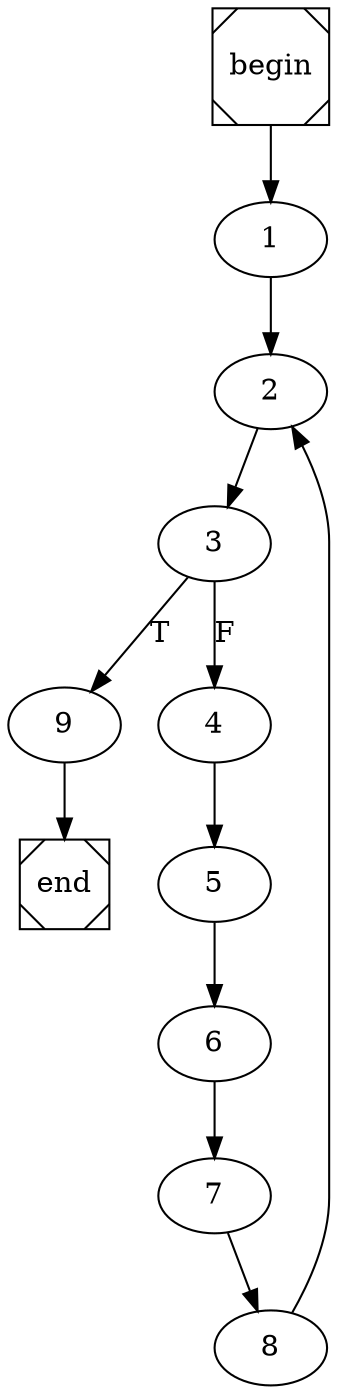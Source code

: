 digraph cfg {
	begin [shape=Msquare];
	end [shape=Msquare];
	begin -> 1;	1 -> 2;	2 -> 3;	3 -> 9[label=T];	3 -> 4[label=F];	4 -> 5;	5 -> 6;	6 -> 7;	7 -> 8;	8 -> 2;	9 -> end;}
